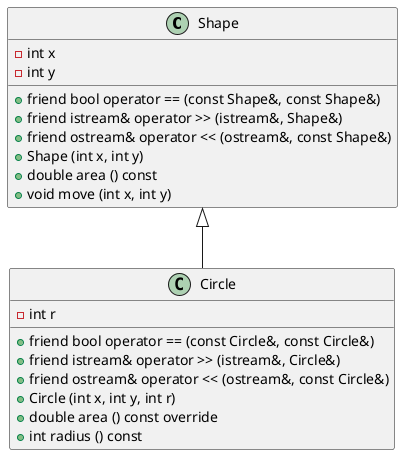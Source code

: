 @startuml
Shape <|-- Circle

class Shape {
    - int x
    - int y
    + friend bool operator == (const Shape&, const Shape&)
    + friend istream& operator >> (istream&, Shape&)
    + friend ostream& operator << (ostream&, const Shape&)
    + Shape (int x, int y)
    + double area () const
    + void move (int x, int y)
    }

class Circle {
    - int r
    + friend bool operator == (const Circle&, const Circle&)
    + friend istream& operator >> (istream&, Circle&)
    + friend ostream& operator << (ostream&, const Circle&)
    + Circle (int x, int y, int r)
    + double area () const override
    + int radius () const
    }

@enduml
